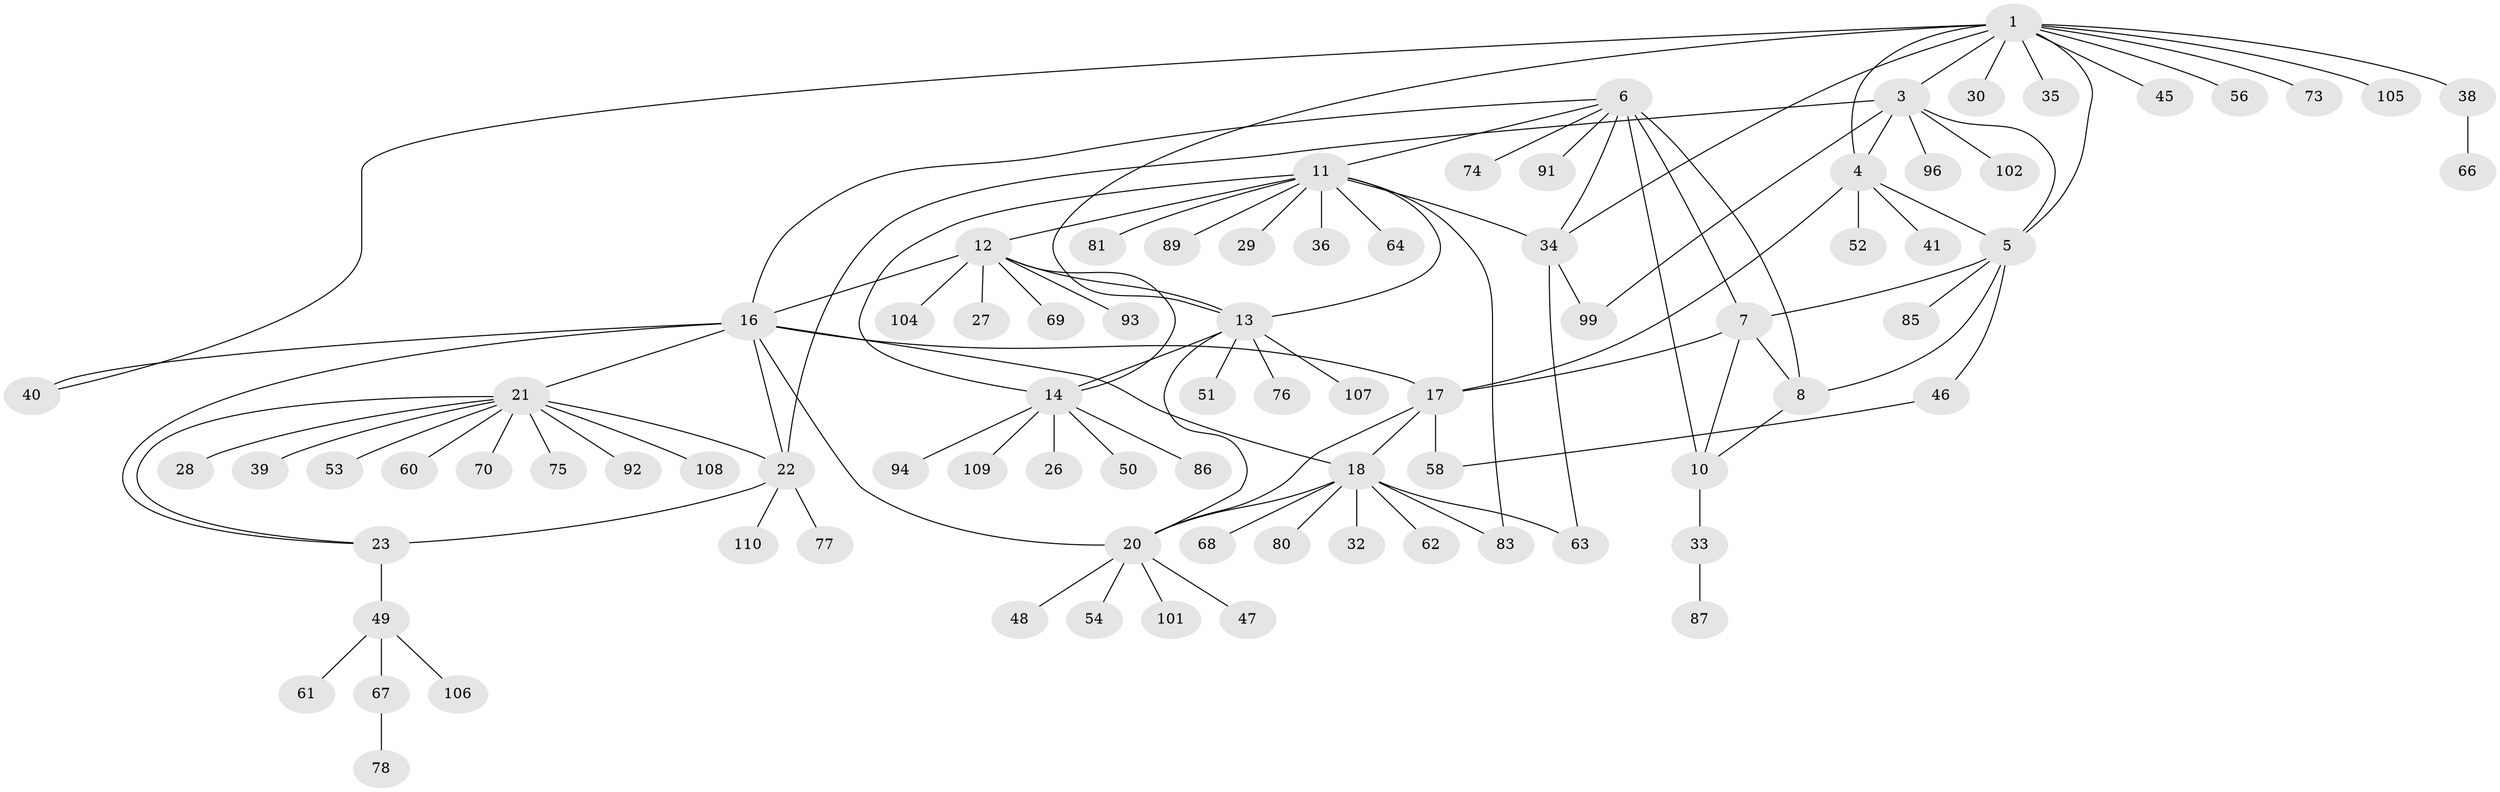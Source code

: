 // original degree distribution, {11: 0.01818181818181818, 7: 0.05454545454545454, 9: 0.00909090909090909, 8: 0.05454545454545454, 5: 0.045454545454545456, 6: 0.03636363636363636, 12: 0.00909090909090909, 10: 0.00909090909090909, 4: 0.01818181818181818, 1: 0.5545454545454546, 3: 0.045454545454545456, 2: 0.14545454545454545}
// Generated by graph-tools (version 1.1) at 2025/11/02/27/25 16:11:30]
// undirected, 83 vertices, 111 edges
graph export_dot {
graph [start="1"]
  node [color=gray90,style=filled];
  1 [super="+2"];
  3 [super="+57"];
  4 [super="+88"];
  5 [super="+55"];
  6 [super="+9"];
  7 [super="+84"];
  8;
  10 [super="+44"];
  11 [super="+43"];
  12 [super="+15"];
  13 [super="+31"];
  14 [super="+59"];
  16 [super="+25"];
  17;
  18 [super="+19"];
  20 [super="+37"];
  21 [super="+65"];
  22 [super="+24"];
  23;
  26;
  27;
  28;
  29;
  30;
  32 [super="+97"];
  33 [super="+42"];
  34 [super="+100"];
  35;
  36;
  38;
  39;
  40;
  41;
  45 [super="+72"];
  46;
  47;
  48;
  49 [super="+79"];
  50;
  51;
  52;
  53 [super="+98"];
  54;
  56;
  58;
  60;
  61;
  62 [super="+103"];
  63;
  64 [super="+71"];
  66;
  67;
  68;
  69;
  70;
  73;
  74 [super="+90"];
  75;
  76 [super="+82"];
  77;
  78;
  80;
  81;
  83 [super="+95"];
  85;
  86;
  87;
  89;
  91;
  92;
  93;
  94;
  96;
  99;
  101;
  102;
  104;
  105;
  106;
  107;
  108;
  109;
  110;
  1 -- 3 [weight=2];
  1 -- 4 [weight=2];
  1 -- 5 [weight=2];
  1 -- 30;
  1 -- 35;
  1 -- 38;
  1 -- 45;
  1 -- 56;
  1 -- 73;
  1 -- 105;
  1 -- 34;
  1 -- 40;
  1 -- 13;
  3 -- 4;
  3 -- 5;
  3 -- 22;
  3 -- 96;
  3 -- 99;
  3 -- 102;
  4 -- 5;
  4 -- 17;
  4 -- 41;
  4 -- 52;
  5 -- 8;
  5 -- 46;
  5 -- 85;
  5 -- 7;
  6 -- 7 [weight=2];
  6 -- 8 [weight=2];
  6 -- 10 [weight=2];
  6 -- 11 [weight=2];
  6 -- 34;
  6 -- 91;
  6 -- 16;
  6 -- 74;
  7 -- 8;
  7 -- 10;
  7 -- 17;
  8 -- 10;
  10 -- 33;
  11 -- 12 [weight=2];
  11 -- 13;
  11 -- 14;
  11 -- 29;
  11 -- 36;
  11 -- 64;
  11 -- 81;
  11 -- 89;
  11 -- 34;
  11 -- 83;
  12 -- 13 [weight=2];
  12 -- 14 [weight=2];
  12 -- 27;
  12 -- 104;
  12 -- 93;
  12 -- 69;
  12 -- 16;
  13 -- 14;
  13 -- 20;
  13 -- 51;
  13 -- 107;
  13 -- 76;
  14 -- 26;
  14 -- 50;
  14 -- 86;
  14 -- 94;
  14 -- 109;
  16 -- 17;
  16 -- 18 [weight=2];
  16 -- 20;
  16 -- 21;
  16 -- 22 [weight=2];
  16 -- 23;
  16 -- 40;
  17 -- 18 [weight=2];
  17 -- 20;
  17 -- 58;
  18 -- 20 [weight=2];
  18 -- 62;
  18 -- 83;
  18 -- 32;
  18 -- 68;
  18 -- 80;
  18 -- 63;
  20 -- 48;
  20 -- 101;
  20 -- 54;
  20 -- 47;
  21 -- 22 [weight=2];
  21 -- 23;
  21 -- 28;
  21 -- 39;
  21 -- 53;
  21 -- 60;
  21 -- 70;
  21 -- 92;
  21 -- 75;
  21 -- 108;
  22 -- 23 [weight=2];
  22 -- 77;
  22 -- 110;
  23 -- 49;
  33 -- 87;
  34 -- 63;
  34 -- 99;
  38 -- 66;
  46 -- 58;
  49 -- 61;
  49 -- 67;
  49 -- 106;
  67 -- 78;
}
